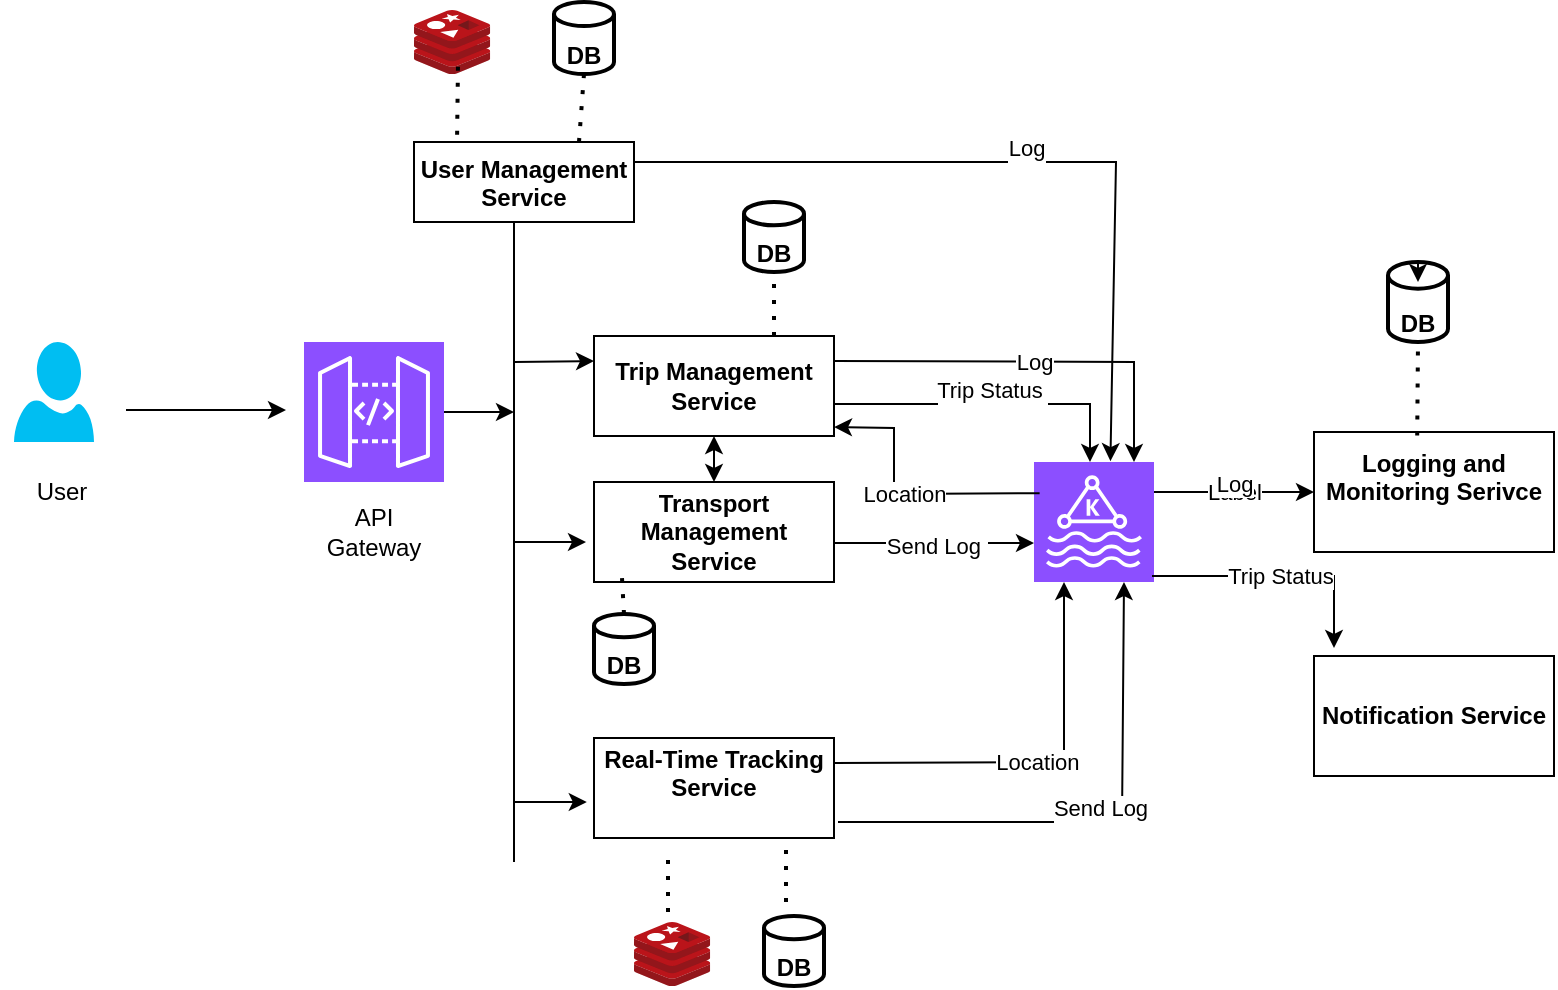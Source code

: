 <mxfile version="24.8.6">
  <diagram name="Page-1" id="eXEJ7AQ4ad8nRnjGjyOb">
    <mxGraphModel dx="1050" dy="530" grid="1" gridSize="10" guides="1" tooltips="1" connect="1" arrows="1" fold="1" page="1" pageScale="1" pageWidth="850" pageHeight="1100" math="0" shadow="0">
      <root>
        <mxCell id="0" />
        <mxCell id="1" parent="0" />
        <mxCell id="vskYOqWkcnwVmKQwBKcq-1" value="" style="verticalLabelPosition=bottom;html=1;verticalAlign=top;align=center;strokeColor=none;fillColor=#00BEF2;shape=mxgraph.azure.user;" parent="1" vertex="1">
          <mxGeometry x="50" y="260" width="40" height="50" as="geometry" />
        </mxCell>
        <mxCell id="vskYOqWkcnwVmKQwBKcq-3" value="" style="sketch=0;points=[[0,0,0],[0.25,0,0],[0.5,0,0],[0.75,0,0],[1,0,0],[0,1,0],[0.25,1,0],[0.5,1,0],[0.75,1,0],[1,1,0],[0,0.25,0],[0,0.5,0],[0,0.75,0],[1,0.25,0],[1,0.5,0],[1,0.75,0]];outlineConnect=0;fontColor=#232F3E;fillColor=#8C4FFF;strokeColor=#ffffff;dashed=0;verticalLabelPosition=bottom;verticalAlign=top;align=center;html=1;fontSize=12;fontStyle=0;aspect=fixed;shape=mxgraph.aws4.resourceIcon;resIcon=mxgraph.aws4.api_gateway;" parent="1" vertex="1">
          <mxGeometry x="195" y="260" width="70" height="70" as="geometry" />
        </mxCell>
        <mxCell id="vskYOqWkcnwVmKQwBKcq-4" value="User" style="text;html=1;align=center;verticalAlign=middle;whiteSpace=wrap;rounded=0;" parent="1" vertex="1">
          <mxGeometry x="43.75" y="320" width="60" height="30" as="geometry" />
        </mxCell>
        <mxCell id="vskYOqWkcnwVmKQwBKcq-5" value="API Gateway" style="text;html=1;align=center;verticalAlign=middle;whiteSpace=wrap;rounded=0;" parent="1" vertex="1">
          <mxGeometry x="200" y="340" width="60" height="30" as="geometry" />
        </mxCell>
        <mxCell id="vskYOqWkcnwVmKQwBKcq-6" value="" style="endArrow=classic;html=1;rounded=0;" parent="1" edge="1">
          <mxGeometry width="50" height="50" relative="1" as="geometry">
            <mxPoint x="106" y="294" as="sourcePoint" />
            <mxPoint x="186" y="294" as="targetPoint" />
            <Array as="points">
              <mxPoint x="146" y="294" />
            </Array>
          </mxGeometry>
        </mxCell>
        <mxCell id="vskYOqWkcnwVmKQwBKcq-8" value="Trip Management Service" style="rounded=0;whiteSpace=wrap;html=1;fontStyle=1" parent="1" vertex="1">
          <mxGeometry x="340" y="257" width="120" height="50" as="geometry" />
        </mxCell>
        <mxCell id="vskYOqWkcnwVmKQwBKcq-9" value="Transport Management Service" style="rounded=0;whiteSpace=wrap;html=1;fontStyle=1" parent="1" vertex="1">
          <mxGeometry x="340" y="330" width="120" height="50" as="geometry" />
        </mxCell>
        <mxCell id="vskYOqWkcnwVmKQwBKcq-10" value="Real-Time Tracking&lt;div&gt;Service&lt;/div&gt;&lt;div&gt;&amp;nbsp;&lt;/div&gt;" style="rounded=0;whiteSpace=wrap;html=1;fontStyle=1" parent="1" vertex="1">
          <mxGeometry x="340" y="458" width="120" height="50" as="geometry" />
        </mxCell>
        <mxCell id="vskYOqWkcnwVmKQwBKcq-11" value="User Management Service&lt;div&gt;&lt;br&gt;&lt;/div&gt;" style="rounded=0;whiteSpace=wrap;html=1;align=center;verticalAlign=top;fontStyle=1" parent="1" vertex="1">
          <mxGeometry x="250" y="160" width="110" height="40" as="geometry" />
        </mxCell>
        <mxCell id="vskYOqWkcnwVmKQwBKcq-12" value="&lt;div&gt;Logging and Monitoring Serivce&lt;/div&gt;&lt;div&gt;&lt;br&gt;&lt;/div&gt;" style="rounded=0;whiteSpace=wrap;html=1;fontStyle=1" parent="1" vertex="1">
          <mxGeometry x="700" y="305" width="120" height="60" as="geometry" />
        </mxCell>
        <mxCell id="vskYOqWkcnwVmKQwBKcq-13" value="Notification Service" style="rounded=0;whiteSpace=wrap;html=1;fontStyle=1" parent="1" vertex="1">
          <mxGeometry x="700" y="417" width="120" height="60" as="geometry" />
        </mxCell>
        <mxCell id="vskYOqWkcnwVmKQwBKcq-15" style="edgeStyle=orthogonalEdgeStyle;rounded=0;orthogonalLoop=1;jettySize=auto;html=1;exitX=1;exitY=0.5;exitDx=0;exitDy=0;exitPerimeter=0;" parent="1" source="vskYOqWkcnwVmKQwBKcq-3" edge="1">
          <mxGeometry relative="1" as="geometry">
            <mxPoint x="300" y="295" as="targetPoint" />
          </mxGeometry>
        </mxCell>
        <mxCell id="vskYOqWkcnwVmKQwBKcq-16" value="DB" style="strokeWidth=2;html=1;shape=mxgraph.flowchart.database;whiteSpace=wrap;verticalAlign=bottom;fontStyle=1" parent="1" vertex="1">
          <mxGeometry x="415" y="190" width="30" height="35" as="geometry" />
        </mxCell>
        <mxCell id="vskYOqWkcnwVmKQwBKcq-17" value="DB" style="strokeWidth=2;html=1;shape=mxgraph.flowchart.database;whiteSpace=wrap;verticalAlign=bottom;fontStyle=1" parent="1" vertex="1">
          <mxGeometry x="320" y="90" width="30" height="36" as="geometry" />
        </mxCell>
        <mxCell id="vskYOqWkcnwVmKQwBKcq-18" value="" style="image;sketch=0;aspect=fixed;html=1;points=[];align=center;fontSize=12;image=img/lib/mscae/Cache_Redis_Product.svg;" parent="1" vertex="1">
          <mxGeometry x="250" y="94" width="38.1" height="32" as="geometry" />
        </mxCell>
        <mxCell id="vskYOqWkcnwVmKQwBKcq-24" value="" style="sketch=0;points=[[0,0,0],[0.25,0,0],[0.5,0,0],[0.75,0,0],[1,0,0],[0,1,0],[0.25,1,0],[0.5,1,0],[0.75,1,0],[1,1,0],[0,0.25,0],[0,0.5,0],[0,0.75,0],[1,0.25,0],[1,0.5,0],[1,0.75,0]];outlineConnect=0;fontColor=#232F3E;fillColor=#8C4FFF;strokeColor=#ffffff;dashed=0;verticalLabelPosition=bottom;verticalAlign=top;align=center;html=1;fontSize=12;fontStyle=0;aspect=fixed;shape=mxgraph.aws4.resourceIcon;resIcon=mxgraph.aws4.managed_streaming_for_kafka;" parent="1" vertex="1">
          <mxGeometry x="560" y="320" width="60" height="60" as="geometry" />
        </mxCell>
        <mxCell id="vskYOqWkcnwVmKQwBKcq-28" value="" style="endArrow=none;dashed=1;html=1;dashPattern=1 3;strokeWidth=2;rounded=0;entryX=0.5;entryY=1;entryDx=0;entryDy=0;entryPerimeter=0;exitX=0.75;exitY=0;exitDx=0;exitDy=0;" parent="1" source="vskYOqWkcnwVmKQwBKcq-8" target="vskYOqWkcnwVmKQwBKcq-16" edge="1">
          <mxGeometry width="50" height="50" relative="1" as="geometry">
            <mxPoint x="455" y="270" as="sourcePoint" />
            <mxPoint x="450" y="250" as="targetPoint" />
          </mxGeometry>
        </mxCell>
        <mxCell id="vskYOqWkcnwVmKQwBKcq-30" value="" style="endArrow=none;dashed=1;html=1;dashPattern=1 3;strokeWidth=2;rounded=0;entryX=0.577;entryY=0.887;entryDx=0;entryDy=0;entryPerimeter=0;exitX=0.196;exitY=-0.09;exitDx=0;exitDy=0;exitPerimeter=0;" parent="1" source="vskYOqWkcnwVmKQwBKcq-11" target="vskYOqWkcnwVmKQwBKcq-18" edge="1">
          <mxGeometry width="50" height="50" relative="1" as="geometry">
            <mxPoint x="280" y="160" as="sourcePoint" />
            <mxPoint x="450" y="250" as="targetPoint" />
          </mxGeometry>
        </mxCell>
        <mxCell id="vskYOqWkcnwVmKQwBKcq-31" value="" style="endArrow=none;dashed=1;html=1;dashPattern=1 3;strokeWidth=2;rounded=0;entryX=0.5;entryY=1;entryDx=0;entryDy=0;entryPerimeter=0;exitX=0.75;exitY=0;exitDx=0;exitDy=0;" parent="1" source="vskYOqWkcnwVmKQwBKcq-11" target="vskYOqWkcnwVmKQwBKcq-17" edge="1">
          <mxGeometry width="50" height="50" relative="1" as="geometry">
            <mxPoint x="440" y="150" as="sourcePoint" />
            <mxPoint x="450" y="250" as="targetPoint" />
          </mxGeometry>
        </mxCell>
        <mxCell id="vskYOqWkcnwVmKQwBKcq-38" value="DB" style="strokeWidth=2;html=1;shape=mxgraph.flowchart.database;whiteSpace=wrap;verticalAlign=bottom;fontStyle=1" parent="1" vertex="1">
          <mxGeometry x="737" y="220" width="30" height="40" as="geometry" />
        </mxCell>
        <mxCell id="vskYOqWkcnwVmKQwBKcq-40" style="edgeStyle=orthogonalEdgeStyle;rounded=0;orthogonalLoop=1;jettySize=auto;html=1;exitX=0.5;exitY=0;exitDx=0;exitDy=0;exitPerimeter=0;entryX=0.5;entryY=0.25;entryDx=0;entryDy=0;entryPerimeter=0;" parent="1" source="vskYOqWkcnwVmKQwBKcq-38" target="vskYOqWkcnwVmKQwBKcq-38" edge="1">
          <mxGeometry relative="1" as="geometry" />
        </mxCell>
        <mxCell id="vskYOqWkcnwVmKQwBKcq-43" value="" style="image;sketch=0;aspect=fixed;html=1;points=[];align=center;fontSize=12;image=img/lib/mscae/Cache_Redis_Product.svg;" parent="1" vertex="1">
          <mxGeometry x="360" y="550" width="38.1" height="32" as="geometry" />
        </mxCell>
        <mxCell id="vskYOqWkcnwVmKQwBKcq-45" value="" style="endArrow=none;dashed=1;html=1;dashPattern=1 3;strokeWidth=2;rounded=0;" parent="1" edge="1">
          <mxGeometry width="50" height="50" relative="1" as="geometry">
            <mxPoint x="436" y="514" as="sourcePoint" />
            <mxPoint x="436" y="544" as="targetPoint" />
          </mxGeometry>
        </mxCell>
        <mxCell id="vskYOqWkcnwVmKQwBKcq-47" value="DB" style="strokeWidth=2;html=1;shape=mxgraph.flowchart.database;whiteSpace=wrap;verticalAlign=bottom;fontStyle=1" parent="1" vertex="1">
          <mxGeometry x="425" y="547" width="30" height="35" as="geometry" />
        </mxCell>
        <mxCell id="vskYOqWkcnwVmKQwBKcq-49" value="" style="endArrow=none;dashed=1;html=1;dashPattern=1 3;strokeWidth=2;rounded=0;entryX=0.691;entryY=1.04;entryDx=0;entryDy=0;entryPerimeter=0;" parent="1" edge="1">
          <mxGeometry width="50" height="50" relative="1" as="geometry">
            <mxPoint x="377" y="545" as="sourcePoint" />
            <mxPoint x="377" y="517" as="targetPoint" />
          </mxGeometry>
        </mxCell>
        <mxCell id="vskYOqWkcnwVmKQwBKcq-53" value="" style="endArrow=none;html=1;rounded=0;" parent="1" edge="1">
          <mxGeometry width="50" height="50" relative="1" as="geometry">
            <mxPoint x="300" y="520" as="sourcePoint" />
            <mxPoint x="300" y="200" as="targetPoint" />
          </mxGeometry>
        </mxCell>
        <mxCell id="vskYOqWkcnwVmKQwBKcq-55" value="" style="endArrow=classic;html=1;rounded=0;entryX=0;entryY=0.25;entryDx=0;entryDy=0;" parent="1" target="vskYOqWkcnwVmKQwBKcq-8" edge="1">
          <mxGeometry width="50" height="50" relative="1" as="geometry">
            <mxPoint x="300" y="270" as="sourcePoint" />
            <mxPoint x="450" y="250" as="targetPoint" />
          </mxGeometry>
        </mxCell>
        <mxCell id="vskYOqWkcnwVmKQwBKcq-57" value="" style="endArrow=classic;html=1;rounded=0;" parent="1" edge="1">
          <mxGeometry width="50" height="50" relative="1" as="geometry">
            <mxPoint x="300" y="360" as="sourcePoint" />
            <mxPoint x="336" y="360" as="targetPoint" />
          </mxGeometry>
        </mxCell>
        <mxCell id="vskYOqWkcnwVmKQwBKcq-58" value="Log" style="endArrow=classic;html=1;rounded=0;exitX=1;exitY=0.25;exitDx=0;exitDy=0;" parent="1" source="vskYOqWkcnwVmKQwBKcq-8" edge="1">
          <mxGeometry relative="1" as="geometry">
            <mxPoint x="370" y="380" as="sourcePoint" />
            <mxPoint x="610" y="320" as="targetPoint" />
            <Array as="points">
              <mxPoint x="610" y="270" />
            </Array>
          </mxGeometry>
        </mxCell>
        <mxCell id="vskYOqWkcnwVmKQwBKcq-60" value="" style="endArrow=classic;html=1;rounded=0;exitX=1;exitY=0.25;exitDx=0;exitDy=0;exitPerimeter=0;entryX=0;entryY=0.5;entryDx=0;entryDy=0;" parent="1" source="vskYOqWkcnwVmKQwBKcq-24" target="vskYOqWkcnwVmKQwBKcq-12" edge="1">
          <mxGeometry relative="1" as="geometry">
            <mxPoint x="370" y="380" as="sourcePoint" />
            <mxPoint x="470" y="380" as="targetPoint" />
          </mxGeometry>
        </mxCell>
        <mxCell id="vskYOqWkcnwVmKQwBKcq-61" value="Label" style="edgeLabel;resizable=0;html=1;;align=center;verticalAlign=middle;" parent="vskYOqWkcnwVmKQwBKcq-60" connectable="0" vertex="1">
          <mxGeometry relative="1" as="geometry" />
        </mxCell>
        <mxCell id="vskYOqWkcnwVmKQwBKcq-62" value="&lt;br&gt;&lt;div&gt;&lt;br&gt;&lt;/div&gt;" style="edgeLabel;html=1;align=center;verticalAlign=middle;resizable=0;points=[];" parent="vskYOqWkcnwVmKQwBKcq-60" vertex="1" connectable="0">
          <mxGeometry x="0.195" y="-2" relative="1" as="geometry">
            <mxPoint as="offset" />
          </mxGeometry>
        </mxCell>
        <mxCell id="t34tT2cTHQwuIw1zyMxt-5" value="Log" style="edgeLabel;html=1;align=center;verticalAlign=middle;resizable=0;points=[];" vertex="1" connectable="0" parent="vskYOqWkcnwVmKQwBKcq-60">
          <mxGeometry x="-0.005" y="4" relative="1" as="geometry">
            <mxPoint as="offset" />
          </mxGeometry>
        </mxCell>
        <mxCell id="vskYOqWkcnwVmKQwBKcq-63" value="" style="endArrow=none;dashed=1;html=1;dashPattern=1 3;strokeWidth=2;rounded=0;entryX=0.5;entryY=1;entryDx=0;entryDy=0;entryPerimeter=0;exitX=0.43;exitY=0.03;exitDx=0;exitDy=0;exitPerimeter=0;" parent="1" source="vskYOqWkcnwVmKQwBKcq-12" target="vskYOqWkcnwVmKQwBKcq-38" edge="1">
          <mxGeometry width="50" height="50" relative="1" as="geometry">
            <mxPoint x="400" y="400" as="sourcePoint" />
            <mxPoint x="450" y="350" as="targetPoint" />
          </mxGeometry>
        </mxCell>
        <mxCell id="vskYOqWkcnwVmKQwBKcq-66" value="" style="endArrow=classic;html=1;rounded=0;" parent="1" edge="1">
          <mxGeometry relative="1" as="geometry">
            <mxPoint x="460" y="360.5" as="sourcePoint" />
            <mxPoint x="560" y="360.5" as="targetPoint" />
          </mxGeometry>
        </mxCell>
        <mxCell id="vskYOqWkcnwVmKQwBKcq-67" value="Label" style="edgeLabel;resizable=0;html=1;;align=center;verticalAlign=middle;" parent="vskYOqWkcnwVmKQwBKcq-66" connectable="0" vertex="1">
          <mxGeometry relative="1" as="geometry" />
        </mxCell>
        <mxCell id="vskYOqWkcnwVmKQwBKcq-68" value="Send Log&amp;nbsp;" style="edgeLabel;html=1;align=center;verticalAlign=middle;resizable=0;points=[];" parent="vskYOqWkcnwVmKQwBKcq-66" vertex="1" connectable="0">
          <mxGeometry x="0.016" y="-1" relative="1" as="geometry">
            <mxPoint as="offset" />
          </mxGeometry>
        </mxCell>
        <mxCell id="vskYOqWkcnwVmKQwBKcq-69" value="Send Log&lt;div&gt;&lt;br&gt;&lt;/div&gt;" style="endArrow=classic;html=1;rounded=0;entryX=0.75;entryY=1;entryDx=0;entryDy=0;entryPerimeter=0;" parent="1" target="vskYOqWkcnwVmKQwBKcq-24" edge="1">
          <mxGeometry relative="1" as="geometry">
            <mxPoint x="462" y="500" as="sourcePoint" />
            <mxPoint x="604" y="417" as="targetPoint" />
            <Array as="points">
              <mxPoint x="604" y="500" />
            </Array>
          </mxGeometry>
        </mxCell>
        <mxCell id="t34tT2cTHQwuIw1zyMxt-1" value="Trip Status&amp;nbsp;&lt;div&gt;&lt;br&gt;&lt;/div&gt;" style="endArrow=classic;html=1;rounded=0;entryX=0.5;entryY=0;entryDx=0;entryDy=0;entryPerimeter=0;" edge="1" parent="1">
          <mxGeometry relative="1" as="geometry">
            <mxPoint x="460" y="291" as="sourcePoint" />
            <mxPoint x="588" y="320" as="targetPoint" />
            <Array as="points">
              <mxPoint x="588" y="291" />
            </Array>
          </mxGeometry>
        </mxCell>
        <mxCell id="t34tT2cTHQwuIw1zyMxt-3" value="" style="endArrow=classic;html=1;rounded=0;" edge="1" parent="1">
          <mxGeometry relative="1" as="geometry">
            <mxPoint x="619" y="377" as="sourcePoint" />
            <mxPoint x="710" y="413" as="targetPoint" />
            <Array as="points">
              <mxPoint x="710" y="377" />
            </Array>
          </mxGeometry>
        </mxCell>
        <mxCell id="t34tT2cTHQwuIw1zyMxt-4" value="&lt;div&gt;Trip Status&lt;/div&gt;" style="edgeLabel;resizable=0;html=1;;align=center;verticalAlign=middle;" connectable="0" vertex="1" parent="t34tT2cTHQwuIw1zyMxt-3">
          <mxGeometry relative="1" as="geometry" />
        </mxCell>
        <mxCell id="t34tT2cTHQwuIw1zyMxt-6" value="DB" style="strokeWidth=2;html=1;shape=mxgraph.flowchart.database;whiteSpace=wrap;verticalAlign=bottom;fontStyle=1" vertex="1" parent="1">
          <mxGeometry x="340" y="396" width="30" height="35" as="geometry" />
        </mxCell>
        <mxCell id="t34tT2cTHQwuIw1zyMxt-7" value="" style="endArrow=none;dashed=1;html=1;dashPattern=1 3;strokeWidth=2;rounded=0;entryX=0.5;entryY=1;entryDx=0;entryDy=0;entryPerimeter=0;exitX=0.5;exitY=0;exitDx=0;exitDy=0;exitPerimeter=0;" edge="1" parent="1" source="t34tT2cTHQwuIw1zyMxt-6">
          <mxGeometry width="50" height="50" relative="1" as="geometry">
            <mxPoint x="360" y="390" as="sourcePoint" />
            <mxPoint x="354" y="378" as="targetPoint" />
          </mxGeometry>
        </mxCell>
        <mxCell id="t34tT2cTHQwuIw1zyMxt-8" value="" style="endArrow=classic;html=1;rounded=0;entryX=0.25;entryY=1;entryDx=0;entryDy=0;entryPerimeter=0;exitX=1;exitY=0.25;exitDx=0;exitDy=0;" edge="1" parent="1" source="vskYOqWkcnwVmKQwBKcq-10" target="vskYOqWkcnwVmKQwBKcq-24">
          <mxGeometry relative="1" as="geometry">
            <mxPoint x="460" y="480" as="sourcePoint" />
            <mxPoint x="470" y="380" as="targetPoint" />
            <Array as="points">
              <mxPoint x="575" y="470" />
            </Array>
          </mxGeometry>
        </mxCell>
        <mxCell id="t34tT2cTHQwuIw1zyMxt-9" value="Location&amp;nbsp;" style="edgeLabel;resizable=0;html=1;;align=center;verticalAlign=middle;" connectable="0" vertex="1" parent="t34tT2cTHQwuIw1zyMxt-8">
          <mxGeometry relative="1" as="geometry" />
        </mxCell>
        <mxCell id="t34tT2cTHQwuIw1zyMxt-10" value="" style="endArrow=classic;html=1;rounded=0;exitX=0.047;exitY=0.127;exitDx=0;exitDy=0;exitPerimeter=0;entryX=1;entryY=0.75;entryDx=0;entryDy=0;" edge="1" parent="1">
          <mxGeometry relative="1" as="geometry">
            <mxPoint x="562.82" y="335.62" as="sourcePoint" />
            <mxPoint x="460" y="302.5" as="targetPoint" />
            <Array as="points">
              <mxPoint x="490" y="336" />
              <mxPoint x="490" y="303" />
            </Array>
          </mxGeometry>
        </mxCell>
        <mxCell id="t34tT2cTHQwuIw1zyMxt-11" value="Location" style="edgeLabel;resizable=0;html=1;;align=center;verticalAlign=middle;" connectable="0" vertex="1" parent="t34tT2cTHQwuIw1zyMxt-10">
          <mxGeometry relative="1" as="geometry" />
        </mxCell>
        <mxCell id="t34tT2cTHQwuIw1zyMxt-12" value="" style="endArrow=classic;html=1;rounded=0;entryX=-0.03;entryY=0.64;entryDx=0;entryDy=0;entryPerimeter=0;" edge="1" parent="1" target="vskYOqWkcnwVmKQwBKcq-10">
          <mxGeometry width="50" height="50" relative="1" as="geometry">
            <mxPoint x="300" y="490" as="sourcePoint" />
            <mxPoint x="450" y="350" as="targetPoint" />
          </mxGeometry>
        </mxCell>
        <mxCell id="t34tT2cTHQwuIw1zyMxt-15" value="" style="endArrow=classic;html=1;rounded=0;entryX=0.62;entryY=-0.007;entryDx=0;entryDy=0;entryPerimeter=0;exitX=1;exitY=0.25;exitDx=0;exitDy=0;exitPerimeter=0;" edge="1" parent="1" source="vskYOqWkcnwVmKQwBKcq-11">
          <mxGeometry relative="1" as="geometry">
            <mxPoint x="362" y="166" as="sourcePoint" />
            <mxPoint x="598.2" y="319.58" as="targetPoint" />
            <Array as="points">
              <mxPoint x="601" y="170" />
            </Array>
          </mxGeometry>
        </mxCell>
        <mxCell id="t34tT2cTHQwuIw1zyMxt-16" value="Log&lt;div&gt;&lt;br&gt;&lt;/div&gt;" style="edgeLabel;resizable=0;html=1;;align=center;verticalAlign=middle;" connectable="0" vertex="1" parent="t34tT2cTHQwuIw1zyMxt-15">
          <mxGeometry relative="1" as="geometry" />
        </mxCell>
        <mxCell id="t34tT2cTHQwuIw1zyMxt-17" value="" style="endArrow=classic;startArrow=classic;html=1;rounded=0;entryX=0.5;entryY=1;entryDx=0;entryDy=0;" edge="1" parent="1" target="vskYOqWkcnwVmKQwBKcq-8">
          <mxGeometry width="50" height="50" relative="1" as="geometry">
            <mxPoint x="400" y="330" as="sourcePoint" />
            <mxPoint x="450" y="350" as="targetPoint" />
          </mxGeometry>
        </mxCell>
      </root>
    </mxGraphModel>
  </diagram>
</mxfile>
